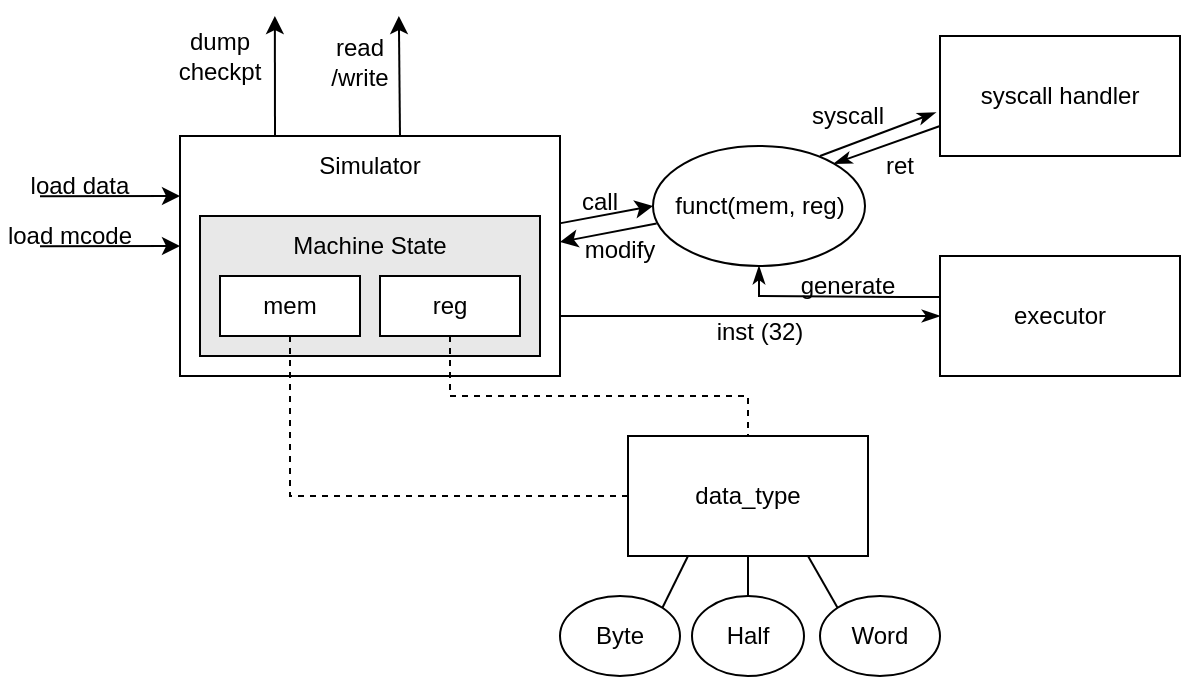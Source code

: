 <mxfile version="20.8.23" type="github">
  <diagram name="Page-1" id="zlQcwNBuJNhLAPEuBDBB">
    <mxGraphModel dx="1018" dy="573" grid="1" gridSize="10" guides="1" tooltips="1" connect="1" arrows="1" fold="1" page="1" pageScale="1" pageWidth="827" pageHeight="1169" math="0" shadow="0">
      <root>
        <mxCell id="0" />
        <mxCell id="1" parent="0" />
        <mxCell id="3GaFsvT6Jp-P88pJSqvh-36" value="call" style="text;html=1;strokeColor=none;fillColor=none;align=center;verticalAlign=middle;whiteSpace=wrap;rounded=0;" vertex="1" parent="1">
          <mxGeometry x="290" y="128" width="60" height="30" as="geometry" />
        </mxCell>
        <mxCell id="3GaFsvT6Jp-P88pJSqvh-29" value="funct(mem, reg)" style="ellipse;whiteSpace=wrap;html=1;fillColor=#FFFFFF;" vertex="1" parent="1">
          <mxGeometry x="346.5" y="115" width="106" height="60" as="geometry" />
        </mxCell>
        <mxCell id="3GaFsvT6Jp-P88pJSqvh-6" style="edgeStyle=none;rounded=0;orthogonalLoop=1;jettySize=auto;html=1;exitX=0.5;exitY=1;exitDx=0;exitDy=0;entryX=0.5;entryY=0;entryDx=0;entryDy=0;endArrow=none;endFill=0;" edge="1" parent="1" source="3GaFsvT6Jp-P88pJSqvh-1" target="3GaFsvT6Jp-P88pJSqvh-3">
          <mxGeometry relative="1" as="geometry" />
        </mxCell>
        <mxCell id="3GaFsvT6Jp-P88pJSqvh-7" style="edgeStyle=none;rounded=0;orthogonalLoop=1;jettySize=auto;html=1;exitX=0.75;exitY=1;exitDx=0;exitDy=0;entryX=0;entryY=0;entryDx=0;entryDy=0;endArrow=none;endFill=0;" edge="1" parent="1" source="3GaFsvT6Jp-P88pJSqvh-1" target="3GaFsvT6Jp-P88pJSqvh-4">
          <mxGeometry relative="1" as="geometry" />
        </mxCell>
        <mxCell id="3GaFsvT6Jp-P88pJSqvh-1" value="data_type" style="rounded=0;whiteSpace=wrap;html=1;" vertex="1" parent="1">
          <mxGeometry x="334" y="260" width="120" height="60" as="geometry" />
        </mxCell>
        <mxCell id="3GaFsvT6Jp-P88pJSqvh-5" style="rounded=0;orthogonalLoop=1;jettySize=auto;html=1;exitX=1;exitY=0;exitDx=0;exitDy=0;entryX=0.25;entryY=1;entryDx=0;entryDy=0;endArrow=none;endFill=0;" edge="1" parent="1" source="3GaFsvT6Jp-P88pJSqvh-2" target="3GaFsvT6Jp-P88pJSqvh-1">
          <mxGeometry relative="1" as="geometry" />
        </mxCell>
        <mxCell id="3GaFsvT6Jp-P88pJSqvh-2" value="Byte" style="ellipse;whiteSpace=wrap;html=1;" vertex="1" parent="1">
          <mxGeometry x="300" y="340" width="60" height="40" as="geometry" />
        </mxCell>
        <mxCell id="3GaFsvT6Jp-P88pJSqvh-3" value="Half" style="ellipse;whiteSpace=wrap;html=1;" vertex="1" parent="1">
          <mxGeometry x="366" y="340" width="56" height="40" as="geometry" />
        </mxCell>
        <mxCell id="3GaFsvT6Jp-P88pJSqvh-4" value="Word" style="ellipse;whiteSpace=wrap;html=1;" vertex="1" parent="1">
          <mxGeometry x="430" y="340" width="60" height="40" as="geometry" />
        </mxCell>
        <mxCell id="3GaFsvT6Jp-P88pJSqvh-22" style="edgeStyle=none;rounded=0;orthogonalLoop=1;jettySize=auto;html=1;exitX=1;exitY=0.75;exitDx=0;exitDy=0;endArrow=classicThin;endFill=1;" edge="1" parent="1" source="3GaFsvT6Jp-P88pJSqvh-8">
          <mxGeometry relative="1" as="geometry">
            <mxPoint x="490" y="200" as="targetPoint" />
            <Array as="points">
              <mxPoint x="360" y="200" />
            </Array>
          </mxGeometry>
        </mxCell>
        <mxCell id="3GaFsvT6Jp-P88pJSqvh-35" style="rounded=0;orthogonalLoop=1;jettySize=auto;html=1;exitX=0.999;exitY=0.364;exitDx=0;exitDy=0;entryX=0;entryY=0.5;entryDx=0;entryDy=0;endArrow=classic;endFill=1;exitPerimeter=0;" edge="1" parent="1" source="3GaFsvT6Jp-P88pJSqvh-8" target="3GaFsvT6Jp-P88pJSqvh-29">
          <mxGeometry relative="1" as="geometry">
            <mxPoint x="300" y="155" as="sourcePoint" />
            <mxPoint x="352.436" y="144.7" as="targetPoint" />
          </mxGeometry>
        </mxCell>
        <mxCell id="3GaFsvT6Jp-P88pJSqvh-8" value="" style="rounded=0;whiteSpace=wrap;html=1;" vertex="1" parent="1">
          <mxGeometry x="110" y="110" width="190" height="120" as="geometry" />
        </mxCell>
        <mxCell id="3GaFsvT6Jp-P88pJSqvh-9" value="" style="rounded=0;whiteSpace=wrap;html=1;fillColor=#E8E8E8;" vertex="1" parent="1">
          <mxGeometry x="120" y="150" width="170" height="70" as="geometry" />
        </mxCell>
        <mxCell id="3GaFsvT6Jp-P88pJSqvh-40" style="edgeStyle=none;rounded=0;orthogonalLoop=1;jettySize=auto;html=1;exitX=0;exitY=1;exitDx=0;exitDy=0;startArrow=classic;startFill=1;endArrow=none;endFill=0;" edge="1" parent="1" source="3GaFsvT6Jp-P88pJSqvh-10">
          <mxGeometry relative="1" as="geometry">
            <mxPoint x="40" y="140.143" as="targetPoint" />
          </mxGeometry>
        </mxCell>
        <mxCell id="3GaFsvT6Jp-P88pJSqvh-44" style="edgeStyle=none;rounded=0;orthogonalLoop=1;jettySize=auto;html=1;exitX=0.25;exitY=0;exitDx=0;exitDy=0;startArrow=none;startFill=0;endArrow=classic;endFill=1;" edge="1" parent="1" source="3GaFsvT6Jp-P88pJSqvh-10">
          <mxGeometry relative="1" as="geometry">
            <mxPoint x="157.429" y="50" as="targetPoint" />
          </mxGeometry>
        </mxCell>
        <mxCell id="3GaFsvT6Jp-P88pJSqvh-10" value="Simulator" style="text;html=1;strokeColor=none;fillColor=none;align=center;verticalAlign=middle;whiteSpace=wrap;rounded=0;" vertex="1" parent="1">
          <mxGeometry x="110" y="110" width="190" height="30" as="geometry" />
        </mxCell>
        <mxCell id="3GaFsvT6Jp-P88pJSqvh-11" value="Machine State" style="text;html=1;strokeColor=none;fillColor=none;align=center;verticalAlign=middle;whiteSpace=wrap;rounded=0;" vertex="1" parent="1">
          <mxGeometry x="130" y="150" width="150" height="30" as="geometry" />
        </mxCell>
        <mxCell id="3GaFsvT6Jp-P88pJSqvh-33" style="edgeStyle=orthogonalEdgeStyle;rounded=0;orthogonalLoop=1;jettySize=auto;html=1;exitX=0.5;exitY=1;exitDx=0;exitDy=0;entryX=0;entryY=0.5;entryDx=0;entryDy=0;endArrow=none;endFill=0;dashed=1;" edge="1" parent="1" source="3GaFsvT6Jp-P88pJSqvh-12" target="3GaFsvT6Jp-P88pJSqvh-1">
          <mxGeometry relative="1" as="geometry" />
        </mxCell>
        <mxCell id="3GaFsvT6Jp-P88pJSqvh-12" value="mem" style="rounded=0;whiteSpace=wrap;html=1;" vertex="1" parent="1">
          <mxGeometry x="130" y="180" width="70" height="30" as="geometry" />
        </mxCell>
        <mxCell id="3GaFsvT6Jp-P88pJSqvh-34" style="edgeStyle=orthogonalEdgeStyle;rounded=0;orthogonalLoop=1;jettySize=auto;html=1;dashed=1;endArrow=none;endFill=0;entryX=0.5;entryY=0;entryDx=0;entryDy=0;" edge="1" parent="1" source="3GaFsvT6Jp-P88pJSqvh-13" target="3GaFsvT6Jp-P88pJSqvh-1">
          <mxGeometry relative="1" as="geometry">
            <mxPoint x="400" y="260" as="targetPoint" />
            <Array as="points">
              <mxPoint x="245" y="240" />
              <mxPoint x="394" y="240" />
            </Array>
          </mxGeometry>
        </mxCell>
        <mxCell id="3GaFsvT6Jp-P88pJSqvh-13" value="reg" style="rounded=0;whiteSpace=wrap;html=1;" vertex="1" parent="1">
          <mxGeometry x="210" y="180" width="70" height="30" as="geometry" />
        </mxCell>
        <mxCell id="3GaFsvT6Jp-P88pJSqvh-18" style="edgeStyle=none;rounded=0;orthogonalLoop=1;jettySize=auto;html=1;entryX=-0.018;entryY=0.671;entryDx=0;entryDy=0;endArrow=classicThin;endFill=1;entryPerimeter=0;" edge="1" parent="1">
          <mxGeometry relative="1" as="geometry">
            <mxPoint x="430" y="120" as="sourcePoint" />
            <mxPoint x="487.84" y="98.26" as="targetPoint" />
          </mxGeometry>
        </mxCell>
        <mxCell id="3GaFsvT6Jp-P88pJSqvh-14" value="executor" style="rounded=0;whiteSpace=wrap;html=1;fillColor=#FFFFFF;" vertex="1" parent="1">
          <mxGeometry x="490" y="170" width="120" height="60" as="geometry" />
        </mxCell>
        <mxCell id="3GaFsvT6Jp-P88pJSqvh-17" value="syscall handler" style="rounded=0;whiteSpace=wrap;html=1;fillColor=#FFFFFF;" vertex="1" parent="1">
          <mxGeometry x="490" y="60" width="120" height="60" as="geometry" />
        </mxCell>
        <mxCell id="3GaFsvT6Jp-P88pJSqvh-19" value="syscall" style="text;html=1;strokeColor=none;fillColor=none;align=center;verticalAlign=middle;whiteSpace=wrap;rounded=0;" vertex="1" parent="1">
          <mxGeometry x="414" y="85" width="60" height="30" as="geometry" />
        </mxCell>
        <mxCell id="3GaFsvT6Jp-P88pJSqvh-20" style="edgeStyle=none;rounded=0;orthogonalLoop=1;jettySize=auto;html=1;exitX=0;exitY=0.75;exitDx=0;exitDy=0;endArrow=classicThin;endFill=1;entryX=1;entryY=0;entryDx=0;entryDy=0;" edge="1" parent="1" source="3GaFsvT6Jp-P88pJSqvh-17" target="3GaFsvT6Jp-P88pJSqvh-29">
          <mxGeometry relative="1" as="geometry">
            <mxPoint x="560" y="120" as="sourcePoint" />
            <mxPoint x="560" y="170" as="targetPoint" />
          </mxGeometry>
        </mxCell>
        <mxCell id="3GaFsvT6Jp-P88pJSqvh-21" value="ret" style="text;html=1;strokeColor=none;fillColor=none;align=center;verticalAlign=middle;whiteSpace=wrap;rounded=0;" vertex="1" parent="1">
          <mxGeometry x="440" y="110" width="60" height="30" as="geometry" />
        </mxCell>
        <mxCell id="3GaFsvT6Jp-P88pJSqvh-25" value="inst (32)" style="text;html=1;strokeColor=none;fillColor=none;align=center;verticalAlign=middle;whiteSpace=wrap;rounded=0;" vertex="1" parent="1">
          <mxGeometry x="370" y="193" width="60" height="30" as="geometry" />
        </mxCell>
        <mxCell id="3GaFsvT6Jp-P88pJSqvh-27" style="edgeStyle=orthogonalEdgeStyle;rounded=0;orthogonalLoop=1;jettySize=auto;html=1;endArrow=classicThin;endFill=1;exitX=0.001;exitY=0.342;exitDx=0;exitDy=0;exitPerimeter=0;entryX=0.5;entryY=1;entryDx=0;entryDy=0;" edge="1" parent="1" source="3GaFsvT6Jp-P88pJSqvh-14" target="3GaFsvT6Jp-P88pJSqvh-29">
          <mxGeometry relative="1" as="geometry">
            <mxPoint x="487" y="191.31" as="sourcePoint" />
            <mxPoint x="410" y="192" as="targetPoint" />
            <Array as="points">
              <mxPoint x="470" y="191" />
              <mxPoint x="400" y="190" />
            </Array>
          </mxGeometry>
        </mxCell>
        <mxCell id="3GaFsvT6Jp-P88pJSqvh-37" value="generate" style="text;html=1;strokeColor=none;fillColor=none;align=center;verticalAlign=middle;whiteSpace=wrap;rounded=0;" vertex="1" parent="1">
          <mxGeometry x="414" y="170" width="60" height="30" as="geometry" />
        </mxCell>
        <mxCell id="3GaFsvT6Jp-P88pJSqvh-38" style="rounded=0;orthogonalLoop=1;jettySize=auto;html=1;entryX=0.017;entryY=0.646;entryDx=0;entryDy=0;endArrow=none;endFill=0;startArrow=classic;startFill=1;entryPerimeter=0;" edge="1" parent="1" target="3GaFsvT6Jp-P88pJSqvh-29">
          <mxGeometry relative="1" as="geometry">
            <mxPoint x="300" y="163" as="sourcePoint" />
            <mxPoint x="362.015" y="151.209" as="targetPoint" />
          </mxGeometry>
        </mxCell>
        <mxCell id="3GaFsvT6Jp-P88pJSqvh-39" value="modify" style="text;html=1;strokeColor=none;fillColor=none;align=center;verticalAlign=middle;whiteSpace=wrap;rounded=0;" vertex="1" parent="1">
          <mxGeometry x="300" y="152" width="60" height="30" as="geometry" />
        </mxCell>
        <mxCell id="3GaFsvT6Jp-P88pJSqvh-41" value="load data" style="text;html=1;strokeColor=none;fillColor=none;align=center;verticalAlign=middle;whiteSpace=wrap;rounded=0;" vertex="1" parent="1">
          <mxGeometry x="30" y="120" width="60" height="30" as="geometry" />
        </mxCell>
        <mxCell id="3GaFsvT6Jp-P88pJSqvh-42" style="edgeStyle=none;rounded=0;orthogonalLoop=1;jettySize=auto;html=1;exitX=0;exitY=1;exitDx=0;exitDy=0;startArrow=classic;startFill=1;endArrow=none;endFill=0;" edge="1" parent="1">
          <mxGeometry relative="1" as="geometry">
            <mxPoint x="40" y="165.143" as="targetPoint" />
            <mxPoint x="110" y="165" as="sourcePoint" />
          </mxGeometry>
        </mxCell>
        <mxCell id="3GaFsvT6Jp-P88pJSqvh-43" value="load mcode" style="text;html=1;strokeColor=none;fillColor=none;align=center;verticalAlign=middle;whiteSpace=wrap;rounded=0;" vertex="1" parent="1">
          <mxGeometry x="20" y="145" width="70" height="30" as="geometry" />
        </mxCell>
        <mxCell id="3GaFsvT6Jp-P88pJSqvh-45" value="dump&lt;br&gt;checkpt" style="text;html=1;strokeColor=none;fillColor=none;align=center;verticalAlign=middle;whiteSpace=wrap;rounded=0;" vertex="1" parent="1">
          <mxGeometry x="100" y="55" width="60" height="30" as="geometry" />
        </mxCell>
        <mxCell id="3GaFsvT6Jp-P88pJSqvh-46" style="edgeStyle=none;rounded=0;orthogonalLoop=1;jettySize=auto;html=1;exitX=0.25;exitY=0;exitDx=0;exitDy=0;startArrow=none;startFill=0;endArrow=classic;endFill=1;" edge="1" parent="1">
          <mxGeometry relative="1" as="geometry">
            <mxPoint x="219.429" y="50" as="targetPoint" />
            <mxPoint x="220" y="110" as="sourcePoint" />
          </mxGeometry>
        </mxCell>
        <mxCell id="3GaFsvT6Jp-P88pJSqvh-47" value="read&lt;br&gt;/write" style="text;html=1;strokeColor=none;fillColor=none;align=center;verticalAlign=middle;whiteSpace=wrap;rounded=0;" vertex="1" parent="1">
          <mxGeometry x="170" y="58" width="60" height="30" as="geometry" />
        </mxCell>
      </root>
    </mxGraphModel>
  </diagram>
</mxfile>
